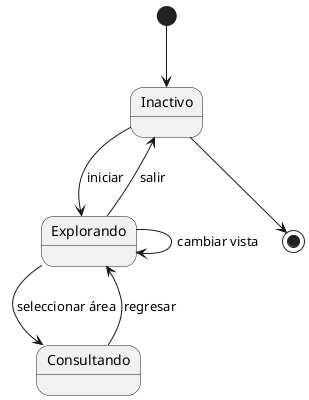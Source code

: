 @startuml

[*] --> Inactivo

Inactivo --> Explorando : iniciar
Explorando --> Explorando : cambiar vista
Explorando --> Consultando : seleccionar área
Consultando --> Explorando : regresar
Explorando --> Inactivo : salir

Inactivo --> [*]

@enduml
